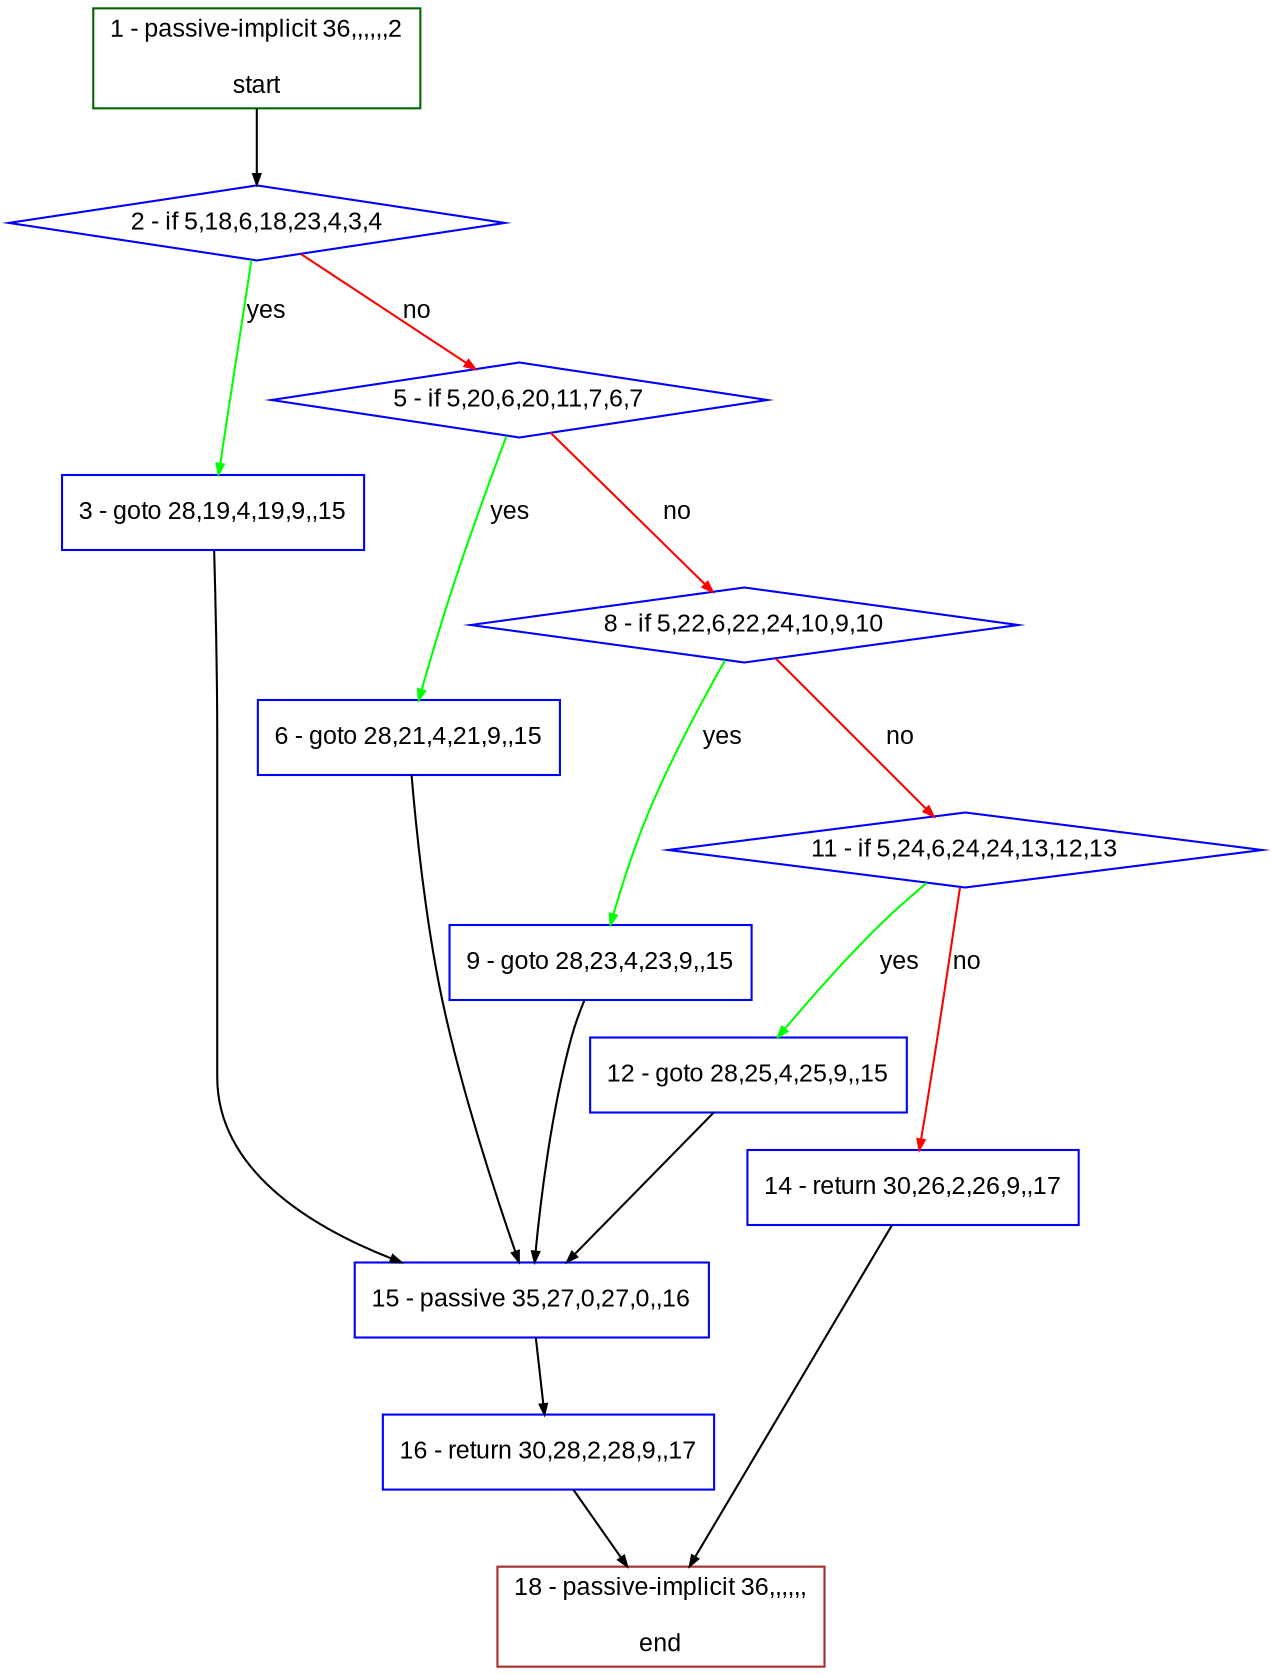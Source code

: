digraph "" {
  graph [bgcolor="white", fillcolor="#FFFFCC", pack="true", packmode="clust", fontname="Arial", label="", fontsize="12", compound="true", style="rounded,filled"];
  node [node_initialized="no", fillcolor="white", fontname="Arial", label="", color="grey", fontsize="12", fixedsize="false", compound="true", shape="rectangle", style="filled"];
  edge [arrowtail="none", lhead="", fontcolor="black", fontname="Arial", label="", color="black", fontsize="12", arrowhead="normal", arrowsize="0.5", compound="true", ltail="", dir="forward"];
  __N1 [fillcolor="#ffffff", label="2 - if 5,18,6,18,23,4,3,4", color="#0000ff", shape="diamond", style="filled"];
  __N2 [fillcolor="#ffffff", label="1 - passive-implicit 36,,,,,,2\n\nstart", color="#006400", shape="box", style="filled"];
  __N3 [fillcolor="#ffffff", label="3 - goto 28,19,4,19,9,,15", color="#0000ff", shape="box", style="filled"];
  __N4 [fillcolor="#ffffff", label="5 - if 5,20,6,20,11,7,6,7", color="#0000ff", shape="diamond", style="filled"];
  __N5 [fillcolor="#ffffff", label="15 - passive 35,27,0,27,0,,16", color="#0000ff", shape="box", style="filled"];
  __N6 [fillcolor="#ffffff", label="6 - goto 28,21,4,21,9,,15", color="#0000ff", shape="box", style="filled"];
  __N7 [fillcolor="#ffffff", label="8 - if 5,22,6,22,24,10,9,10", color="#0000ff", shape="diamond", style="filled"];
  __N8 [fillcolor="#ffffff", label="9 - goto 28,23,4,23,9,,15", color="#0000ff", shape="box", style="filled"];
  __N9 [fillcolor="#ffffff", label="11 - if 5,24,6,24,24,13,12,13", color="#0000ff", shape="diamond", style="filled"];
  __N10 [fillcolor="#ffffff", label="12 - goto 28,25,4,25,9,,15", color="#0000ff", shape="box", style="filled"];
  __N11 [fillcolor="#ffffff", label="14 - return 30,26,2,26,9,,17", color="#0000ff", shape="box", style="filled"];
  __N12 [fillcolor="#ffffff", label="18 - passive-implicit 36,,,,,,\n\nend", color="#a52a2a", shape="box", style="filled"];
  __N13 [fillcolor="#ffffff", label="16 - return 30,28,2,28,9,,17", color="#0000ff", shape="box", style="filled"];
  __N2 -> __N1 [arrowtail="none", color="#000000", label="", arrowhead="normal", dir="forward"];
  __N1 -> __N3 [arrowtail="none", color="#00ff00", label="yes", arrowhead="normal", dir="forward"];
  __N1 -> __N4 [arrowtail="none", color="#ff0000", label="no", arrowhead="normal", dir="forward"];
  __N3 -> __N5 [arrowtail="none", color="#000000", label="", arrowhead="normal", dir="forward"];
  __N4 -> __N6 [arrowtail="none", color="#00ff00", label="yes", arrowhead="normal", dir="forward"];
  __N4 -> __N7 [arrowtail="none", color="#ff0000", label="no", arrowhead="normal", dir="forward"];
  __N6 -> __N5 [arrowtail="none", color="#000000", label="", arrowhead="normal", dir="forward"];
  __N7 -> __N8 [arrowtail="none", color="#00ff00", label="yes", arrowhead="normal", dir="forward"];
  __N7 -> __N9 [arrowtail="none", color="#ff0000", label="no", arrowhead="normal", dir="forward"];
  __N8 -> __N5 [arrowtail="none", color="#000000", label="", arrowhead="normal", dir="forward"];
  __N9 -> __N10 [arrowtail="none", color="#00ff00", label="yes", arrowhead="normal", dir="forward"];
  __N9 -> __N11 [arrowtail="none", color="#ff0000", label="no", arrowhead="normal", dir="forward"];
  __N10 -> __N5 [arrowtail="none", color="#000000", label="", arrowhead="normal", dir="forward"];
  __N11 -> __N12 [arrowtail="none", color="#000000", label="", arrowhead="normal", dir="forward"];
  __N5 -> __N13 [arrowtail="none", color="#000000", label="", arrowhead="normal", dir="forward"];
  __N13 -> __N12 [arrowtail="none", color="#000000", label="", arrowhead="normal", dir="forward"];
}
